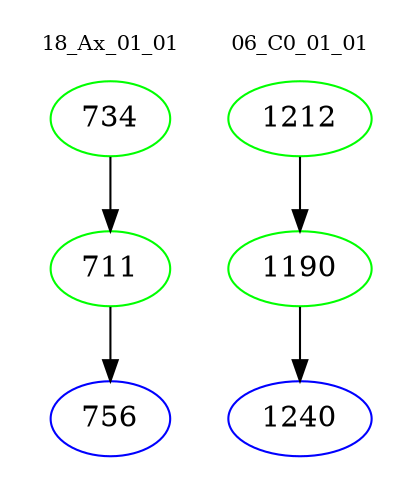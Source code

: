 digraph{
subgraph cluster_0 {
color = white
label = "18_Ax_01_01";
fontsize=10;
T0_734 [label="734", color="green"]
T0_734 -> T0_711 [color="black"]
T0_711 [label="711", color="green"]
T0_711 -> T0_756 [color="black"]
T0_756 [label="756", color="blue"]
}
subgraph cluster_1 {
color = white
label = "06_C0_01_01";
fontsize=10;
T1_1212 [label="1212", color="green"]
T1_1212 -> T1_1190 [color="black"]
T1_1190 [label="1190", color="green"]
T1_1190 -> T1_1240 [color="black"]
T1_1240 [label="1240", color="blue"]
}
}

